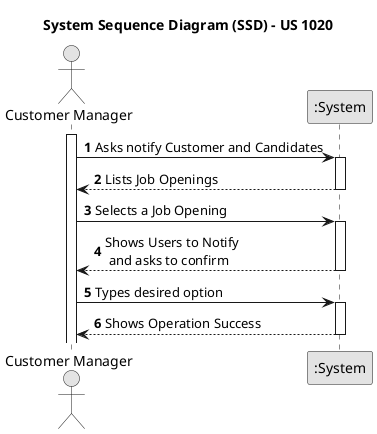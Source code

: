 @startuml
skinparam monochrome true
skinparam packageStyle rectangle
skinparam shadowing false

title System Sequence Diagram (SSD) - US 1020

autonumber

actor "Customer Manager" as User
participant ":System" as System

activate User

    User -> System: Asks notify Customer and Candidates
        activate System

    System--> User : Lists Job Openings
        deactivate System

    User -> System: Selects a Job Opening
        activate System
    System--> User : Shows Users to Notify\n and asks to confirm
            deactivate System

    User -> System: Types desired option
        activate System

    System--> User : Shows Operation Success
            deactivate System

@enduml